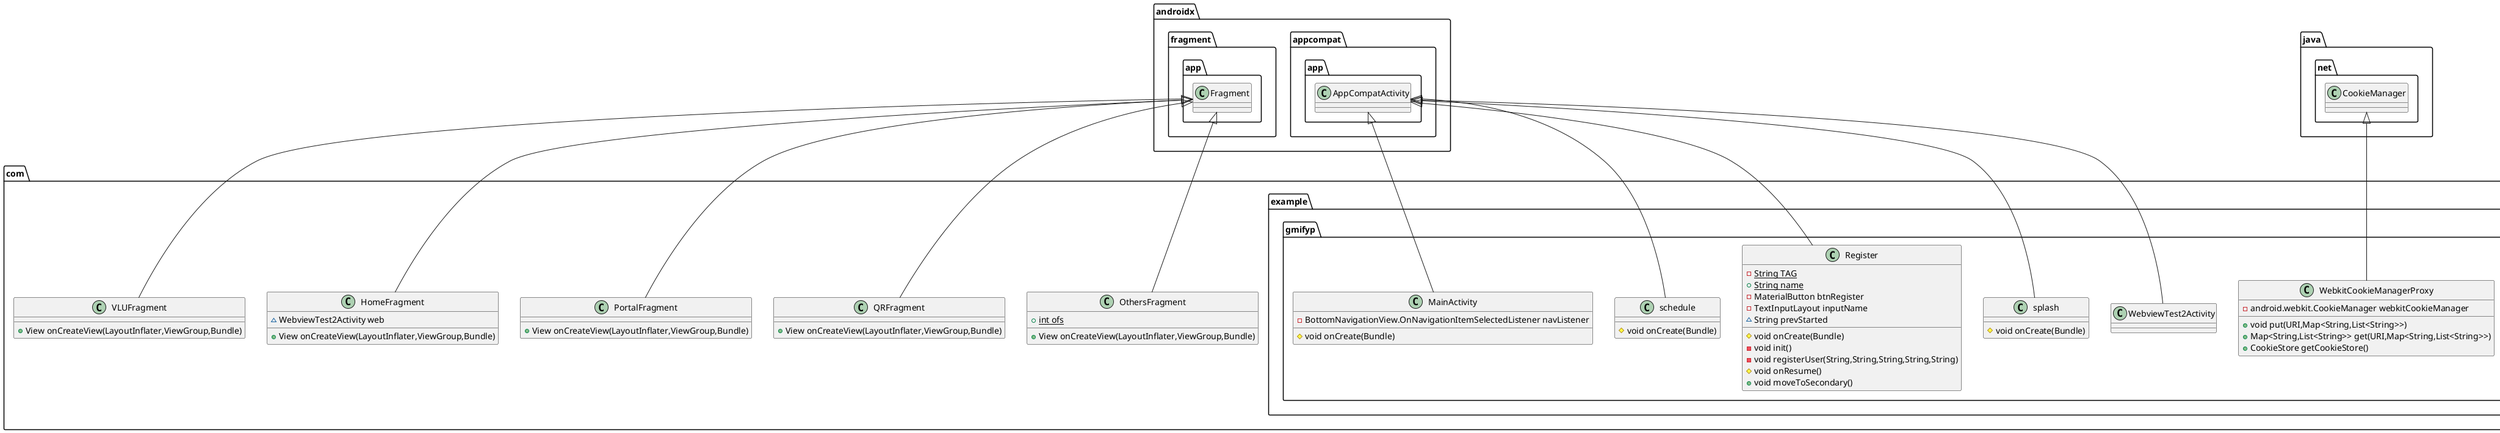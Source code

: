 @startuml
class com.example.gmifyp.WebviewTest2Activity {
}
class com.OthersFragment {
+ {static} int ofs
+ View onCreateView(LayoutInflater,ViewGroup,Bundle)
}
class com.QRFragment {
+ View onCreateView(LayoutInflater,ViewGroup,Bundle)
}
class com.example.gmifyp.splash {
# void onCreate(Bundle)
}
class com.example.gmifyp.Register {
- {static} String TAG
+ {static} String name
- MaterialButton btnRegister
- TextInputLayout inputName
~ String prevStarted
# void onCreate(Bundle)
- void init()
- void registerUser(String,String,String,String,String)
# void onResume()
+ void moveToSecondary()
}
class com.example.gmifyp.WebkitCookieManagerProxy {
- android.webkit.CookieManager webkitCookieManager
+ void put(URI,Map<String,List<String>>)
+ Map<String,List<String>> get(URI,Map<String,List<String>>)
+ CookieStore getCookieStore()
}
class com.example.gmifyp.MainActivity {
- BottomNavigationView.OnNavigationItemSelectedListener navListener
# void onCreate(Bundle)
}
class com.PortalFragment {
+ View onCreateView(LayoutInflater,ViewGroup,Bundle)
}
class com.HomeFragment {
~ WebviewTest2Activity web
+ View onCreateView(LayoutInflater,ViewGroup,Bundle)
}
class com.example.gmifyp.schedule {
# void onCreate(Bundle)
}
class com.VLUFragment {
+ View onCreateView(LayoutInflater,ViewGroup,Bundle)
}


androidx.appcompat.app.AppCompatActivity <|-- com.example.gmifyp.WebviewTest2Activity
androidx.fragment.app.Fragment <|-- com.OthersFragment
androidx.fragment.app.Fragment <|-- com.QRFragment
androidx.appcompat.app.AppCompatActivity <|-- com.example.gmifyp.splash
androidx.appcompat.app.AppCompatActivity <|-- com.example.gmifyp.Register
java.net.CookieManager <|-- com.example.gmifyp.WebkitCookieManagerProxy
androidx.appcompat.app.AppCompatActivity <|-- com.example.gmifyp.MainActivity
androidx.fragment.app.Fragment <|-- com.PortalFragment
androidx.fragment.app.Fragment <|-- com.HomeFragment
androidx.appcompat.app.AppCompatActivity <|-- com.example.gmifyp.schedule
androidx.fragment.app.Fragment <|-- com.VLUFragment
@enduml